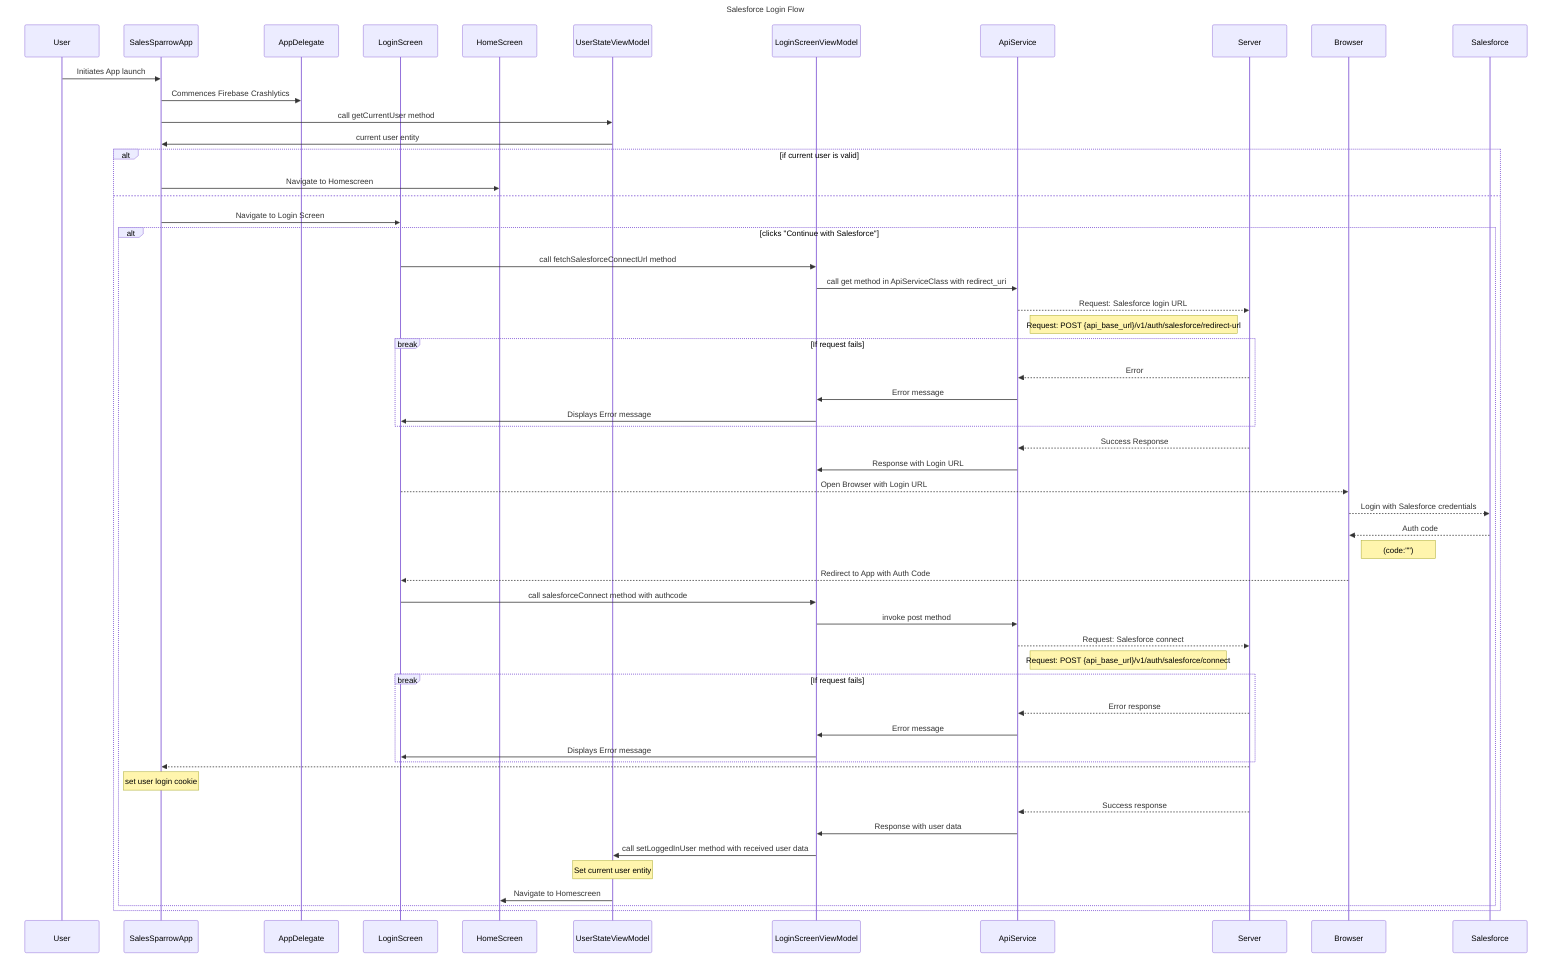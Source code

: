 sequenceDiagram
    title Salesforce Login Flow

    participant U as User
    participant SSA as SalesSparrowApp
    participant AD as AppDelegate
    participant LS as LoginScreen
    participant HS as HomeScreen
    participant USVM as UserStateViewModel
    participant LSVM as LoginScreenViewModel
    participant AS as ApiService
    participant S as Server
    participant B as Browser
    participant SF as Salesforce

    U->>SSA: Initiates App launch
    SSA->>AD: Commences Firebase Crashlytics
    SSA->>USVM: call getCurrentUser method
    USVM->>SSA: current user entity

    alt if current user is valid
        SSA->>HS: Navigate to Homescreen
    else

    SSA->>LS: Navigate to Login Screen

    alt clicks "Continue with Salesforce"
    LS->>LSVM: call fetchSalesforceConnectUrl method
    LSVM->>AS: call get method in ApiServiceClass with redirect_uri
    AS-->>S: Request: Salesforce login URL
    note right of AS: Request: POST {api_base_url}/v1/auth/salesforce/redirect-url

    break If request fails
        S-->>AS: Error
        AS->>LSVM: Error message
        LSVM->>LS: Displays Error message
    end

    S-->>AS: Success Response 
    AS->>LSVM: Response with Login URL

    LS-->>B: Open Browser with Login URL
    B-->>SF: Login with Salesforce credentials
    SF-->>B: Auth code
    note right of B: (code:"")
    
    B-->>LS: Redirect to App with Auth Code

    LS->>LSVM: call salesforceConnect method with authcode
    LSVM->>AS: invoke post method
    AS-->>S: Request: Salesforce connect
    note right of AS: Request: POST {api_base_url}/v1/auth/salesforce/connect

    break If request fails
        S-->>AS: Error response
        AS->>LSVM: Error message
        LSVM->>LS: Displays Error message
    end

    S-->>SSA: 
    Note over SSA: set user login cookie
    S-->>AS: Success response
    AS->>LSVM: Response with user data
    LSVM->>USVM: call setLoggedInUser method with received user data
    note over USVM: Set current user entity
    USVM->>HS: Navigate to Homescreen
    end
    end